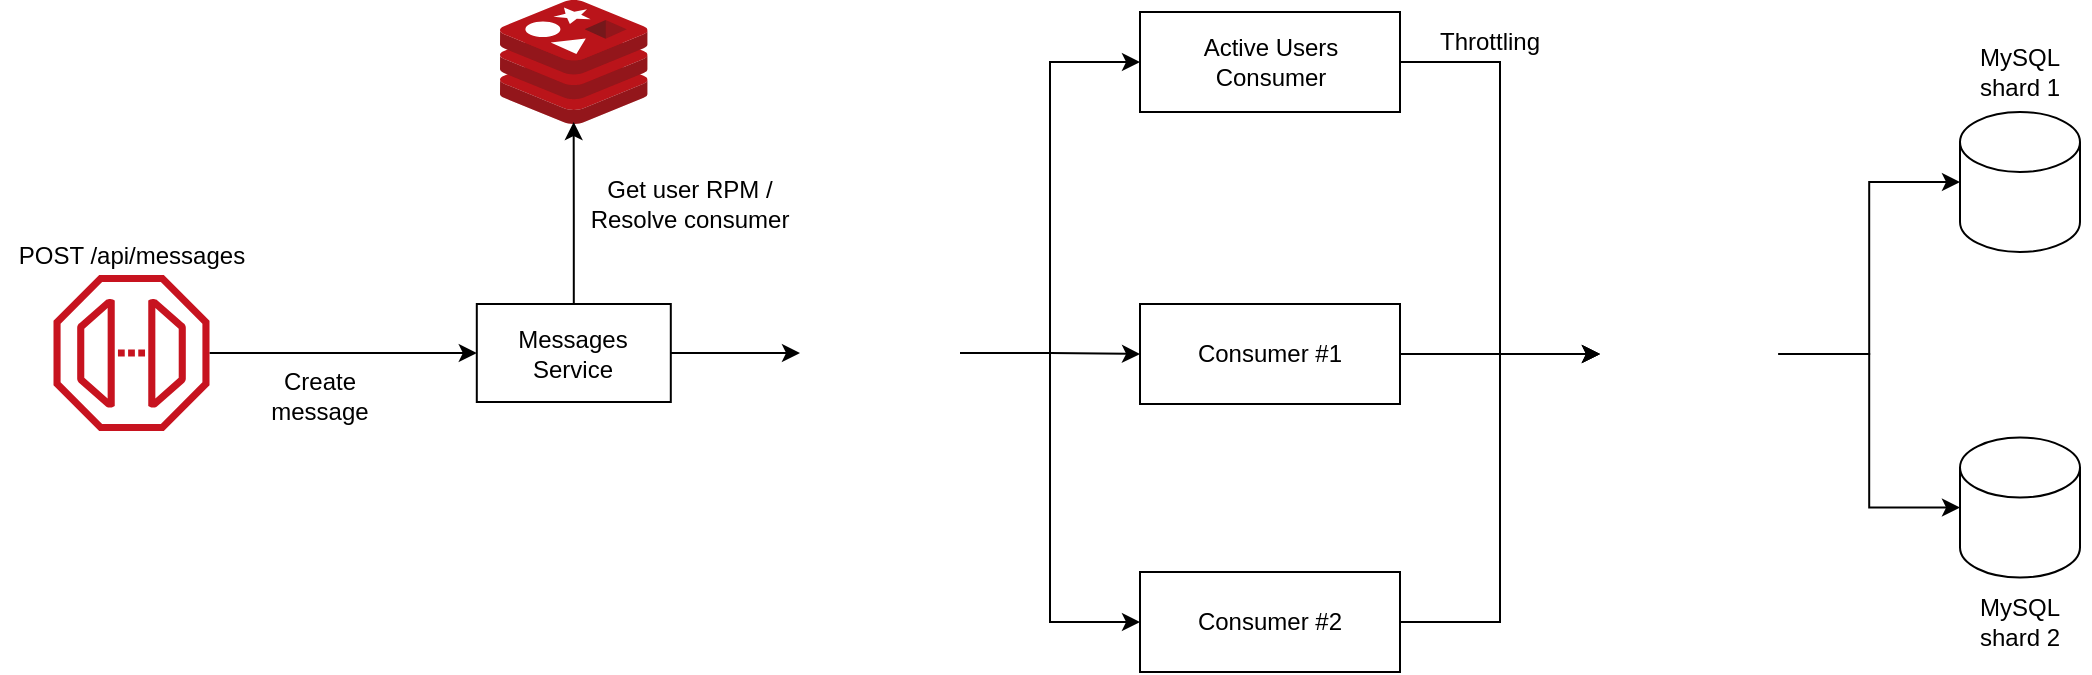 <mxfile version="14.3.0" type="device"><diagram id="Ua3BfKH8DfJX8P_F7zJi" name="Page-1"><mxGraphModel dx="1221" dy="706" grid="1" gridSize="10" guides="1" tooltips="1" connect="1" arrows="1" fold="1" page="1" pageScale="1" pageWidth="1169" pageHeight="1654" math="0" shadow="0"><root><mxCell id="0"/><mxCell id="1" parent="0"/><mxCell id="CHAPEoQ0URKuTo9rgBDY-13" style="edgeStyle=orthogonalEdgeStyle;rounded=0;orthogonalLoop=1;jettySize=auto;html=1;entryX=0;entryY=0.5;entryDx=0;entryDy=0;" edge="1" parent="1" source="CHAPEoQ0URKuTo9rgBDY-2" target="CHAPEoQ0URKuTo9rgBDY-12"><mxGeometry relative="1" as="geometry"/></mxCell><mxCell id="CHAPEoQ0URKuTo9rgBDY-2" value="" style="outlineConnect=0;fontColor=#232F3E;gradientColor=none;fillColor=#C7131F;strokeColor=none;dashed=0;verticalLabelPosition=bottom;verticalAlign=top;align=center;html=1;fontSize=12;fontStyle=0;aspect=fixed;shape=mxgraph.aws4.endpoint;" vertex="1" parent="1"><mxGeometry x="66.75" y="285.5" width="78" height="78" as="geometry"/></mxCell><mxCell id="CHAPEoQ0URKuTo9rgBDY-18" style="edgeStyle=orthogonalEdgeStyle;rounded=0;orthogonalLoop=1;jettySize=auto;html=1;entryX=0;entryY=0.5;entryDx=0;entryDy=0;" edge="1" parent="1" source="CHAPEoQ0URKuTo9rgBDY-5" target="CHAPEoQ0URKuTo9rgBDY-7"><mxGeometry relative="1" as="geometry"/></mxCell><mxCell id="CHAPEoQ0URKuTo9rgBDY-19" style="edgeStyle=orthogonalEdgeStyle;rounded=0;orthogonalLoop=1;jettySize=auto;html=1;entryX=0;entryY=0.5;entryDx=0;entryDy=0;" edge="1" parent="1" source="CHAPEoQ0URKuTo9rgBDY-5" target="CHAPEoQ0URKuTo9rgBDY-8"><mxGeometry relative="1" as="geometry"/></mxCell><mxCell id="CHAPEoQ0URKuTo9rgBDY-20" style="edgeStyle=orthogonalEdgeStyle;rounded=0;orthogonalLoop=1;jettySize=auto;html=1;entryX=0;entryY=0.5;entryDx=0;entryDy=0;" edge="1" parent="1" source="CHAPEoQ0URKuTo9rgBDY-5" target="CHAPEoQ0URKuTo9rgBDY-9"><mxGeometry relative="1" as="geometry"/></mxCell><mxCell id="CHAPEoQ0URKuTo9rgBDY-5" value="" style="shape=image;imageAspect=0;aspect=fixed;verticalLabelPosition=bottom;verticalAlign=top;image=https://seeklogo.com/images/R/rabbitmq-logo-25641A76DE-seeklogo.com.png;" vertex="1" parent="1"><mxGeometry x="440" y="282.25" width="80" height="84.51" as="geometry"/></mxCell><mxCell id="CHAPEoQ0URKuTo9rgBDY-26" style="edgeStyle=orthogonalEdgeStyle;rounded=0;orthogonalLoop=1;jettySize=auto;html=1;entryX=0;entryY=0.5;entryDx=0;entryDy=0;" edge="1" parent="1" source="CHAPEoQ0URKuTo9rgBDY-7" target="CHAPEoQ0URKuTo9rgBDY-22"><mxGeometry relative="1" as="geometry"/></mxCell><mxCell id="CHAPEoQ0URKuTo9rgBDY-7" value="" style="rounded=0;whiteSpace=wrap;html=1;" vertex="1" parent="1"><mxGeometry x="610" y="154" width="130" height="50" as="geometry"/></mxCell><mxCell id="CHAPEoQ0URKuTo9rgBDY-25" style="edgeStyle=orthogonalEdgeStyle;rounded=0;orthogonalLoop=1;jettySize=auto;html=1;entryX=0;entryY=0.5;entryDx=0;entryDy=0;" edge="1" parent="1" source="CHAPEoQ0URKuTo9rgBDY-8" target="CHAPEoQ0URKuTo9rgBDY-22"><mxGeometry relative="1" as="geometry"/></mxCell><mxCell id="CHAPEoQ0URKuTo9rgBDY-8" value="Consumer #1" style="rounded=0;whiteSpace=wrap;html=1;" vertex="1" parent="1"><mxGeometry x="610" y="300" width="130" height="50" as="geometry"/></mxCell><mxCell id="CHAPEoQ0URKuTo9rgBDY-24" style="edgeStyle=orthogonalEdgeStyle;rounded=0;orthogonalLoop=1;jettySize=auto;html=1;entryX=0;entryY=0.5;entryDx=0;entryDy=0;" edge="1" parent="1" source="CHAPEoQ0URKuTo9rgBDY-9" target="CHAPEoQ0URKuTo9rgBDY-22"><mxGeometry relative="1" as="geometry"/></mxCell><mxCell id="CHAPEoQ0URKuTo9rgBDY-9" value="&lt;span&gt;Consumer #2&lt;/span&gt;" style="rounded=0;whiteSpace=wrap;html=1;" vertex="1" parent="1"><mxGeometry x="610" y="434" width="130" height="50" as="geometry"/></mxCell><mxCell id="CHAPEoQ0URKuTo9rgBDY-10" value="" style="aspect=fixed;html=1;points=[];align=center;image;fontSize=12;image=img/lib/mscae/Cache_Redis_Product.svg;" vertex="1" parent="1"><mxGeometry x="290" y="148" width="73.81" height="62" as="geometry"/></mxCell><mxCell id="CHAPEoQ0URKuTo9rgBDY-11" value="POST /api/messages" style="text;html=1;strokeColor=none;fillColor=none;align=center;verticalAlign=middle;whiteSpace=wrap;rounded=0;" vertex="1" parent="1"><mxGeometry x="40" y="265.5" width="131.5" height="20" as="geometry"/></mxCell><mxCell id="CHAPEoQ0URKuTo9rgBDY-14" style="edgeStyle=orthogonalEdgeStyle;rounded=0;orthogonalLoop=1;jettySize=auto;html=1;entryX=0.499;entryY=0.984;entryDx=0;entryDy=0;entryPerimeter=0;" edge="1" parent="1" source="CHAPEoQ0URKuTo9rgBDY-12" target="CHAPEoQ0URKuTo9rgBDY-10"><mxGeometry relative="1" as="geometry"/></mxCell><mxCell id="CHAPEoQ0URKuTo9rgBDY-17" style="edgeStyle=orthogonalEdgeStyle;rounded=0;orthogonalLoop=1;jettySize=auto;html=1;entryX=0;entryY=0.5;entryDx=0;entryDy=0;" edge="1" parent="1" source="CHAPEoQ0URKuTo9rgBDY-12" target="CHAPEoQ0URKuTo9rgBDY-5"><mxGeometry relative="1" as="geometry"/></mxCell><mxCell id="CHAPEoQ0URKuTo9rgBDY-12" value="Messages Service" style="rounded=0;whiteSpace=wrap;html=1;" vertex="1" parent="1"><mxGeometry x="278.4" y="300" width="97" height="49" as="geometry"/></mxCell><mxCell id="CHAPEoQ0URKuTo9rgBDY-15" value="Create message" style="text;html=1;strokeColor=none;fillColor=none;align=center;verticalAlign=middle;whiteSpace=wrap;rounded=0;" vertex="1" parent="1"><mxGeometry x="170" y="330.25" width="60" height="31" as="geometry"/></mxCell><mxCell id="CHAPEoQ0URKuTo9rgBDY-16" value="Get user RPM / Resolve consumer" style="text;html=1;strokeColor=none;fillColor=none;align=center;verticalAlign=middle;whiteSpace=wrap;rounded=0;" vertex="1" parent="1"><mxGeometry x="330" y="234.5" width="110" height="31" as="geometry"/></mxCell><mxCell id="CHAPEoQ0URKuTo9rgBDY-21" value="Active Users Consumer" style="text;html=1;strokeColor=none;fillColor=none;align=center;verticalAlign=middle;whiteSpace=wrap;rounded=0;" vertex="1" parent="1"><mxGeometry x="627.5" y="158.5" width="95" height="41" as="geometry"/></mxCell><mxCell id="CHAPEoQ0URKuTo9rgBDY-31" style="edgeStyle=orthogonalEdgeStyle;rounded=0;orthogonalLoop=1;jettySize=auto;html=1;entryX=0;entryY=0.5;entryDx=0;entryDy=0;entryPerimeter=0;" edge="1" parent="1" source="CHAPEoQ0URKuTo9rgBDY-22" target="CHAPEoQ0URKuTo9rgBDY-27"><mxGeometry relative="1" as="geometry"/></mxCell><mxCell id="CHAPEoQ0URKuTo9rgBDY-32" style="edgeStyle=orthogonalEdgeStyle;rounded=0;orthogonalLoop=1;jettySize=auto;html=1;entryX=0;entryY=0.5;entryDx=0;entryDy=0;entryPerimeter=0;" edge="1" parent="1" source="CHAPEoQ0URKuTo9rgBDY-22" target="CHAPEoQ0URKuTo9rgBDY-28"><mxGeometry relative="1" as="geometry"/></mxCell><mxCell id="CHAPEoQ0URKuTo9rgBDY-22" value="" style="shape=image;imageAspect=0;aspect=fixed;verticalLabelPosition=bottom;verticalAlign=top;image=https://proxysql.com/wp-content/uploads/2019/11/ProxySQL-BIG-e1581368792603.png;" vertex="1" parent="1"><mxGeometry x="840" y="280.5" width="89.17" height="89" as="geometry"/></mxCell><mxCell id="CHAPEoQ0URKuTo9rgBDY-27" value="" style="shape=cylinder3;whiteSpace=wrap;html=1;boundedLbl=1;backgroundOutline=1;size=15;" vertex="1" parent="1"><mxGeometry x="1020" y="204" width="60" height="70" as="geometry"/></mxCell><mxCell id="CHAPEoQ0URKuTo9rgBDY-28" value="" style="shape=cylinder3;whiteSpace=wrap;html=1;boundedLbl=1;backgroundOutline=1;size=15;" vertex="1" parent="1"><mxGeometry x="1020" y="366.76" width="60" height="70" as="geometry"/></mxCell><mxCell id="CHAPEoQ0URKuTo9rgBDY-29" value="MySQL shard 2" style="text;html=1;strokeColor=none;fillColor=none;align=center;verticalAlign=middle;whiteSpace=wrap;rounded=0;" vertex="1" parent="1"><mxGeometry x="1015" y="443.5" width="70" height="31" as="geometry"/></mxCell><mxCell id="CHAPEoQ0URKuTo9rgBDY-30" value="MySQL shard 1" style="text;html=1;strokeColor=none;fillColor=none;align=center;verticalAlign=middle;whiteSpace=wrap;rounded=0;" vertex="1" parent="1"><mxGeometry x="1015" y="168.5" width="70" height="31" as="geometry"/></mxCell><mxCell id="CHAPEoQ0URKuTo9rgBDY-33" value="Throttling" style="text;html=1;strokeColor=none;fillColor=none;align=center;verticalAlign=middle;whiteSpace=wrap;rounded=0;" vertex="1" parent="1"><mxGeometry x="750" y="158.5" width="70" height="20" as="geometry"/></mxCell></root></mxGraphModel></diagram></mxfile>